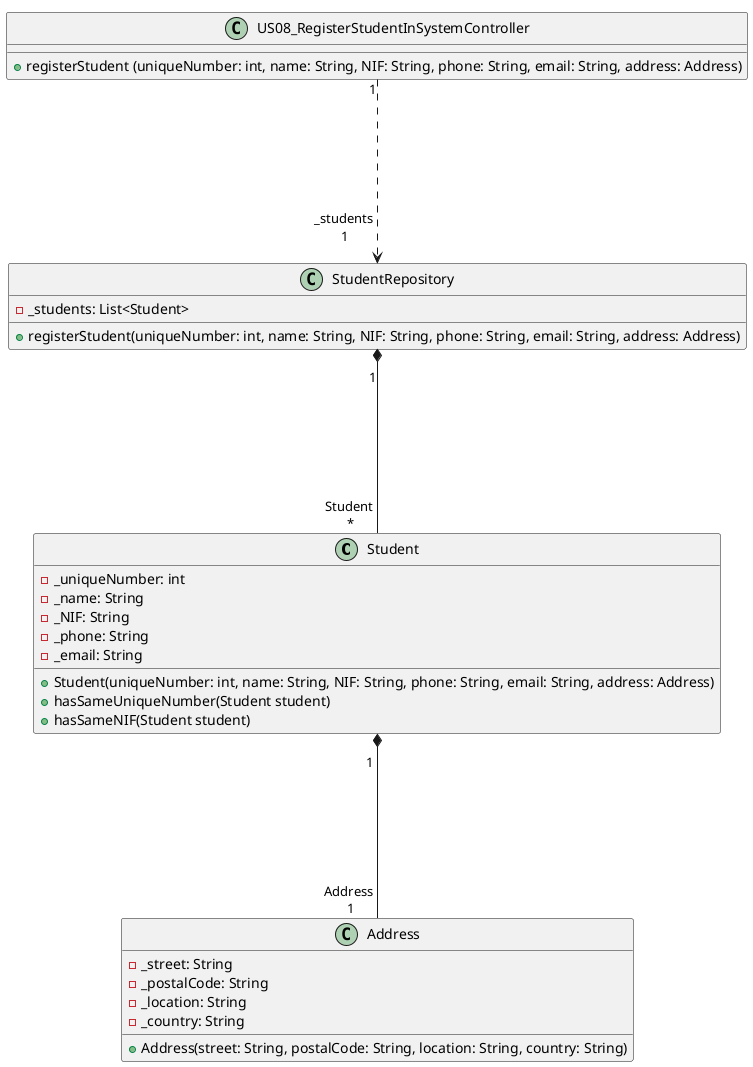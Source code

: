 @startuml
!pragma layout smetana
'left to right direction

class Student {
    -_uniqueNumber: int
    -_name: String
    -_NIF: String
    -_phone: String
    -_email: String
    +Student(uniqueNumber: int, name: String, NIF: String, phone: String, email: String, address: Address)
    +hasSameUniqueNumber(Student student)
    +hasSameNIF(Student student)
}

class StudentRepository {
    -_students: List<Student>
    +registerStudent(uniqueNumber: int, name: String, NIF: String, phone: String, email: String, address: Address)
}

class Address {
     -_street: String
     -_postalCode: String
     -_location: String
     -_country: String
     +Address(street: String, postalCode: String, location: String, country: String)
}

class US08_RegisterStudentInSystemController{
    +registerStudent (uniqueNumber: int, name: String, NIF: String, phone: String, email: String, address: Address)
}

Student "\n1 " *------ "Address \n1" Address
StudentRepository "\n1" *------ "Student \n*" Student
US08_RegisterStudentInSystemController "1" ......> "_students \n1\n" StudentRepository

@enduml